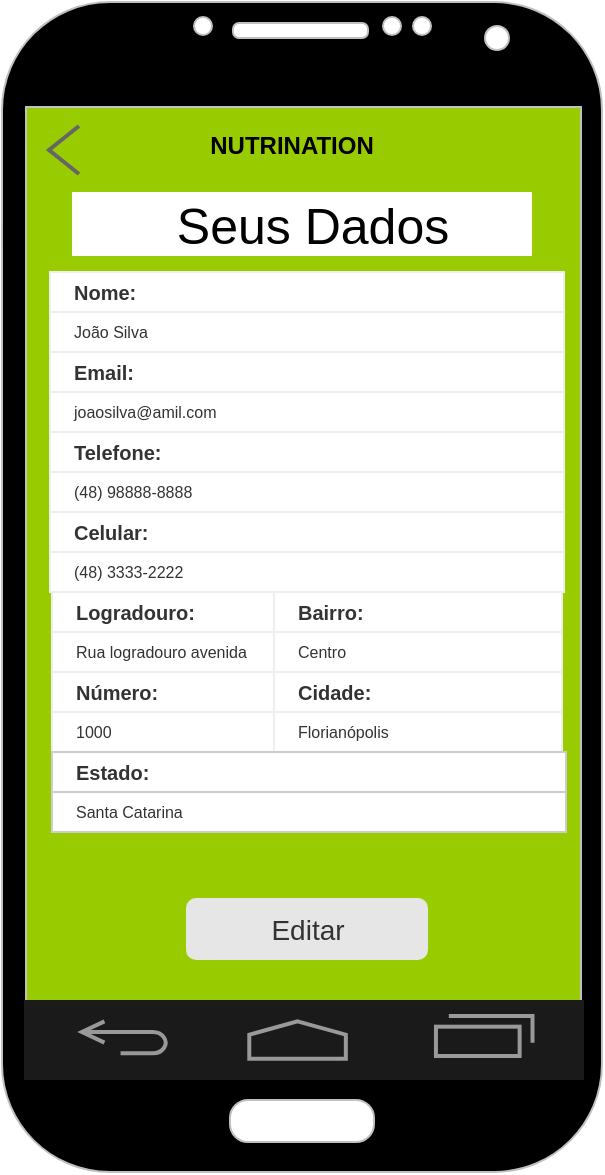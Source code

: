 <mxfile version="10.7.3" type="device"><diagram id="tLz_psFbyRqKoXDVwdCR" name="Page-1"><mxGraphModel dx="1010" dy="533" grid="1" gridSize="10" guides="1" tooltips="1" connect="1" arrows="1" fold="1" page="1" pageScale="1" pageWidth="827" pageHeight="1169" math="0" shadow="0"><root><mxCell id="0"/><mxCell id="yQaU8TRiMZ9WQ6BCcxHJ-5" parent="0"/><mxCell id="yQaU8TRiMZ9WQ6BCcxHJ-9" value="" style="verticalLabelPosition=bottom;verticalAlign=top;html=1;shadow=0;dashed=0;strokeWidth=1;strokeColor=none;shape=rect;fillColor=#99cc00;fontSize=30;align=center;" vertex="1" parent="yQaU8TRiMZ9WQ6BCcxHJ-5"><mxGeometry x="31" y="160" width="279" height="450" as="geometry"/></mxCell><mxCell id="yQaU8TRiMZ9WQ6BCcxHJ-27" value="&lt;div style=&quot;text-align: center ; font-size: 25px&quot;&gt;Seus Dados&lt;/div&gt;" style="html=1;shadow=0;dashed=0;shape=mxgraph.bootstrap.rect;fontSize=25;align=center;spacingLeft=10;strokeColor=none;" vertex="1" parent="yQaU8TRiMZ9WQ6BCcxHJ-5"><mxGeometry x="55" y="205" width="230" height="32" as="geometry"/></mxCell><mxCell id="yQaU8TRiMZ9WQ6BCcxHJ-6" value="" style="verticalLabelPosition=bottom;verticalAlign=top;html=1;shadow=0;dashed=0;strokeWidth=1;shape=mxgraph.android.phone2;fillColor=#000000;strokeColor=#c0c0c0;fontSize=30;align=center;aspect=fixed;" vertex="1" parent="yQaU8TRiMZ9WQ6BCcxHJ-5"><mxGeometry x="20" y="110" width="300" height="585" as="geometry"/></mxCell><mxCell id="yQaU8TRiMZ9WQ6BCcxHJ-7" value="" style="verticalLabelPosition=bottom;verticalAlign=top;html=1;shadow=0;dashed=0;strokeWidth=2;shape=mxgraph.android.navigation_bar_1;fillColor=#1A1A1A;strokeColor=#999999;fontSize=30;align=center;" vertex="1" parent="yQaU8TRiMZ9WQ6BCcxHJ-5"><mxGeometry x="31" y="609" width="280" height="40" as="geometry"/></mxCell><mxCell id="yQaU8TRiMZ9WQ6BCcxHJ-21" value="NUTRINATION" style="text;html=1;strokeColor=none;fillColor=none;align=center;verticalAlign=middle;whiteSpace=wrap;rounded=0;fontSize=12;fontColor=#000000;fontStyle=1" vertex="1" parent="yQaU8TRiMZ9WQ6BCcxHJ-5"><mxGeometry x="120" y="172" width="90" height="20" as="geometry"/></mxCell><mxCell id="yQaU8TRiMZ9WQ6BCcxHJ-26" value="" style="html=1;verticalLabelPosition=bottom;labelBackgroundColor=#ffffff;verticalAlign=top;shadow=0;dashed=0;strokeWidth=2;shape=mxgraph.ios7.misc.more;strokeColor=#666666;fillColor=#FFFFFF;fontSize=12;fontColor=#000000;align=center;aspect=fixed;rotation=-180;" vertex="1" parent="yQaU8TRiMZ9WQ6BCcxHJ-5"><mxGeometry x="43.5" y="172" width="15" height="24" as="geometry"/></mxCell><mxCell id="yQaU8TRiMZ9WQ6BCcxHJ-148" value="" style="strokeWidth=1;html=1;shadow=0;dashed=0;shape=mxgraph.android.rrect;rSize=0;strokeColor=#eeeeee;fillColor=#ffffff;gradientColor=none;fontSize=17;fontColor=#000000;align=center;" vertex="1" parent="yQaU8TRiMZ9WQ6BCcxHJ-5"><mxGeometry x="44" y="245" width="257" height="80" as="geometry"/></mxCell><mxCell id="yQaU8TRiMZ9WQ6BCcxHJ-149" value="Nome:" style="strokeColor=inherit;fillColor=inherit;gradientColor=inherit;strokeWidth=1;html=1;shadow=0;dashed=0;shape=mxgraph.android.rrect;rSize=0;align=left;spacingLeft=10;fontSize=10;fontColor=#333333;fontStyle=1" vertex="1" parent="yQaU8TRiMZ9WQ6BCcxHJ-148"><mxGeometry width="257" height="20" as="geometry"/></mxCell><mxCell id="yQaU8TRiMZ9WQ6BCcxHJ-150" value="João Silva" style="strokeColor=inherit;fillColor=inherit;gradientColor=inherit;strokeWidth=1;html=1;shadow=0;dashed=0;shape=mxgraph.android.rrect;rSize=0;align=left;spacingLeft=10;fontSize=8;fontColor=#333333;" vertex="1" parent="yQaU8TRiMZ9WQ6BCcxHJ-148"><mxGeometry y="20" width="257" height="20" as="geometry"/></mxCell><mxCell id="yQaU8TRiMZ9WQ6BCcxHJ-151" value="Email:" style="strokeColor=inherit;fillColor=inherit;gradientColor=inherit;strokeWidth=1;html=1;shadow=0;dashed=0;shape=mxgraph.android.rrect;rSize=0;align=left;spacingLeft=10;fontSize=10;fontColor=#333333;fontStyle=1" vertex="1" parent="yQaU8TRiMZ9WQ6BCcxHJ-148"><mxGeometry y="40" width="257" height="20" as="geometry"/></mxCell><mxCell id="yQaU8TRiMZ9WQ6BCcxHJ-152" value="joaosilva@amil.com" style="strokeColor=inherit;fillColor=inherit;gradientColor=inherit;strokeWidth=1;html=1;shadow=0;dashed=0;shape=mxgraph.android.rrect;rSize=0;align=left;spacingLeft=10;fontSize=8;fontColor=#333333;" vertex="1" parent="yQaU8TRiMZ9WQ6BCcxHJ-148"><mxGeometry y="60" width="257" height="20" as="geometry"/></mxCell><mxCell id="yQaU8TRiMZ9WQ6BCcxHJ-153" value="" style="strokeWidth=1;html=1;shadow=0;dashed=0;shape=mxgraph.android.rrect;rSize=0;strokeColor=#eeeeee;fillColor=#ffffff;gradientColor=none;fontSize=14;fontColor=#000000;align=center;" vertex="1" parent="yQaU8TRiMZ9WQ6BCcxHJ-5"><mxGeometry x="44" y="325" width="257" height="80" as="geometry"/></mxCell><mxCell id="yQaU8TRiMZ9WQ6BCcxHJ-154" value="Telefone:" style="strokeColor=inherit;fillColor=inherit;gradientColor=inherit;strokeWidth=1;html=1;shadow=0;dashed=0;shape=mxgraph.android.rrect;rSize=0;align=left;spacingLeft=10;fontSize=10;fontColor=#333333;fontStyle=1" vertex="1" parent="yQaU8TRiMZ9WQ6BCcxHJ-153"><mxGeometry width="257" height="20" as="geometry"/></mxCell><mxCell id="yQaU8TRiMZ9WQ6BCcxHJ-155" value="(48) 98888-8888" style="strokeColor=inherit;fillColor=inherit;gradientColor=inherit;strokeWidth=1;html=1;shadow=0;dashed=0;shape=mxgraph.android.rrect;rSize=0;align=left;spacingLeft=10;fontSize=8;fontColor=#333333;" vertex="1" parent="yQaU8TRiMZ9WQ6BCcxHJ-153"><mxGeometry y="20" width="257" height="20" as="geometry"/></mxCell><mxCell id="yQaU8TRiMZ9WQ6BCcxHJ-156" value="Celular:" style="strokeColor=inherit;fillColor=inherit;gradientColor=inherit;strokeWidth=1;html=1;shadow=0;dashed=0;shape=mxgraph.android.rrect;rSize=0;align=left;spacingLeft=10;fontSize=10;fontColor=#333333;fontStyle=1" vertex="1" parent="yQaU8TRiMZ9WQ6BCcxHJ-153"><mxGeometry y="40" width="257" height="20" as="geometry"/></mxCell><mxCell id="yQaU8TRiMZ9WQ6BCcxHJ-157" value="(48) 3333-2222" style="strokeColor=inherit;fillColor=inherit;gradientColor=inherit;strokeWidth=1;html=1;shadow=0;dashed=0;shape=mxgraph.android.rrect;rSize=0;align=left;spacingLeft=10;fontSize=8;fontColor=#333333;" vertex="1" parent="yQaU8TRiMZ9WQ6BCcxHJ-153"><mxGeometry y="60" width="257" height="20" as="geometry"/></mxCell><mxCell id="yQaU8TRiMZ9WQ6BCcxHJ-158" value="" style="strokeWidth=1;html=1;shadow=0;dashed=0;shape=mxgraph.android.rrect;rSize=0;strokeColor=#eeeeee;fillColor=#ffffff;gradientColor=none;fontSize=14;fontColor=#000000;align=center;" vertex="1" parent="yQaU8TRiMZ9WQ6BCcxHJ-5"><mxGeometry x="45" y="405" width="116" height="80" as="geometry"/></mxCell><mxCell id="yQaU8TRiMZ9WQ6BCcxHJ-159" value="Logradouro:" style="strokeColor=inherit;fillColor=inherit;gradientColor=inherit;strokeWidth=1;html=1;shadow=0;dashed=0;shape=mxgraph.android.rrect;rSize=0;align=left;spacingLeft=10;fontSize=10;fontColor=#333333;fontStyle=1" vertex="1" parent="yQaU8TRiMZ9WQ6BCcxHJ-158"><mxGeometry width="116" height="20" as="geometry"/></mxCell><mxCell id="yQaU8TRiMZ9WQ6BCcxHJ-160" value="Rua logradouro avenida" style="strokeColor=inherit;fillColor=inherit;gradientColor=inherit;strokeWidth=1;html=1;shadow=0;dashed=0;shape=mxgraph.android.rrect;rSize=0;align=left;spacingLeft=10;fontSize=8;fontColor=#333333;" vertex="1" parent="yQaU8TRiMZ9WQ6BCcxHJ-158"><mxGeometry y="20" width="116" height="20" as="geometry"/></mxCell><mxCell id="yQaU8TRiMZ9WQ6BCcxHJ-161" value="Número:" style="strokeColor=inherit;fillColor=inherit;gradientColor=inherit;strokeWidth=1;html=1;shadow=0;dashed=0;shape=mxgraph.android.rrect;rSize=0;align=left;spacingLeft=10;fontSize=10;fontColor=#333333;fontStyle=1" vertex="1" parent="yQaU8TRiMZ9WQ6BCcxHJ-158"><mxGeometry y="40" width="116" height="20" as="geometry"/></mxCell><mxCell id="yQaU8TRiMZ9WQ6BCcxHJ-162" value="1000" style="strokeColor=inherit;fillColor=inherit;gradientColor=inherit;strokeWidth=1;html=1;shadow=0;dashed=0;shape=mxgraph.android.rrect;rSize=0;align=left;spacingLeft=10;fontSize=8;fontColor=#333333;" vertex="1" parent="yQaU8TRiMZ9WQ6BCcxHJ-158"><mxGeometry y="60" width="116" height="20" as="geometry"/></mxCell><mxCell id="yQaU8TRiMZ9WQ6BCcxHJ-163" value="" style="strokeWidth=1;html=1;shadow=0;dashed=0;shape=mxgraph.android.rrect;rSize=0;strokeColor=#eeeeee;fillColor=#ffffff;gradientColor=none;fontSize=14;fontColor=#000000;align=center;" vertex="1" parent="yQaU8TRiMZ9WQ6BCcxHJ-5"><mxGeometry x="156" y="405" width="144" height="80" as="geometry"/></mxCell><mxCell id="yQaU8TRiMZ9WQ6BCcxHJ-164" value="Bairro:" style="strokeColor=inherit;fillColor=inherit;gradientColor=inherit;strokeWidth=1;html=1;shadow=0;dashed=0;shape=mxgraph.android.rrect;rSize=0;align=left;spacingLeft=10;fontSize=10;fontColor=#333333;fontStyle=1" vertex="1" parent="yQaU8TRiMZ9WQ6BCcxHJ-163"><mxGeometry width="144" height="20" as="geometry"/></mxCell><mxCell id="yQaU8TRiMZ9WQ6BCcxHJ-165" value="Centro" style="strokeColor=inherit;fillColor=inherit;gradientColor=inherit;strokeWidth=1;html=1;shadow=0;dashed=0;shape=mxgraph.android.rrect;rSize=0;align=left;spacingLeft=10;fontSize=8;fontColor=#333333;" vertex="1" parent="yQaU8TRiMZ9WQ6BCcxHJ-163"><mxGeometry y="20" width="144" height="20" as="geometry"/></mxCell><mxCell id="yQaU8TRiMZ9WQ6BCcxHJ-166" value="Cidade:" style="strokeColor=inherit;fillColor=inherit;gradientColor=inherit;strokeWidth=1;html=1;shadow=0;dashed=0;shape=mxgraph.android.rrect;rSize=0;align=left;spacingLeft=10;fontSize=10;fontColor=#333333;fontStyle=1" vertex="1" parent="yQaU8TRiMZ9WQ6BCcxHJ-163"><mxGeometry y="40" width="144" height="20" as="geometry"/></mxCell><mxCell id="yQaU8TRiMZ9WQ6BCcxHJ-167" value="Florianópolis" style="strokeColor=inherit;fillColor=inherit;gradientColor=inherit;strokeWidth=1;html=1;shadow=0;dashed=0;shape=mxgraph.android.rrect;rSize=0;align=left;spacingLeft=10;fontSize=8;fontColor=#333333;" vertex="1" parent="yQaU8TRiMZ9WQ6BCcxHJ-163"><mxGeometry y="60" width="144" height="20" as="geometry"/></mxCell><mxCell id="yQaU8TRiMZ9WQ6BCcxHJ-168" value="Estado:" style="strokeColor=#CCCCCC;fillColor=inherit;gradientColor=inherit;strokeWidth=1;html=1;shadow=0;dashed=0;shape=mxgraph.android.rrect;rSize=0;align=left;spacingLeft=10;fontSize=10;fontColor=#333333;fontStyle=1" vertex="1" parent="yQaU8TRiMZ9WQ6BCcxHJ-5"><mxGeometry x="45" y="485" width="257" height="20" as="geometry"/></mxCell><mxCell id="yQaU8TRiMZ9WQ6BCcxHJ-169" value="Santa Catarina" style="strokeColor=#CCCCCC;fillColor=inherit;gradientColor=inherit;strokeWidth=1;html=1;shadow=0;dashed=0;shape=mxgraph.android.rrect;rSize=0;align=left;spacingLeft=10;fontSize=8;fontColor=#333333;" vertex="1" parent="yQaU8TRiMZ9WQ6BCcxHJ-5"><mxGeometry x="45" y="505" width="257" height="20" as="geometry"/></mxCell><mxCell id="yQaU8TRiMZ9WQ6BCcxHJ-170" value="Editar" style="rounded=1;html=1;shadow=0;dashed=0;whiteSpace=wrap;fontSize=14;fillColor=#E6E6E6;align=center;strokeColor=#E6E6E6;fontColor=#333333;" vertex="1" parent="yQaU8TRiMZ9WQ6BCcxHJ-5"><mxGeometry x="112.5" y="558.5" width="120" height="30" as="geometry"/></mxCell></root></mxGraphModel></diagram><diagram id="bNXl-FUlBnuJIg49-WJM" name="Page-2"><mxGraphModel dx="1010" dy="612" grid="1" gridSize="10" guides="1" tooltips="1" connect="1" arrows="1" fold="1" page="1" pageScale="1" pageWidth="827" pageHeight="1169" math="0" shadow="0"><root><mxCell id="0prd-ULc8K0SCT8YujAN-0"/><mxCell id="0prd-ULc8K0SCT8YujAN-1" parent="0prd-ULc8K0SCT8YujAN-0"/></root></mxGraphModel></diagram></mxfile>